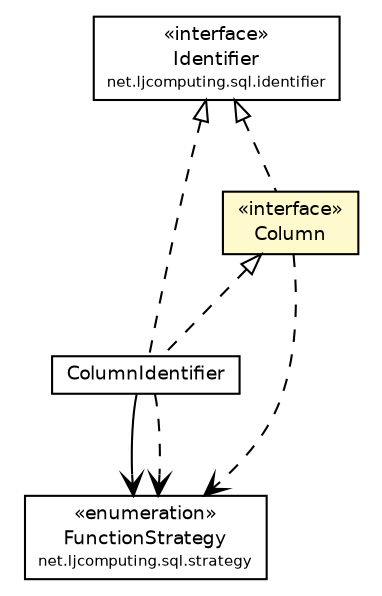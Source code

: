 #!/usr/local/bin/dot
#
# Class diagram 
# Generated by UMLGraph version R5_6 (http://www.umlgraph.org/)
#

digraph G {
	edge [fontname="Helvetica",fontsize=10,labelfontname="Helvetica",labelfontsize=10];
	node [fontname="Helvetica",fontsize=10,shape=plaintext];
	nodesep=0.25;
	ranksep=0.5;
	// net.ljcomputing.sql.identifier.Identifier
	c638 [label=<<table title="net.ljcomputing.sql.identifier.Identifier" border="0" cellborder="1" cellspacing="0" cellpadding="2" port="p" href="../Identifier.html">
		<tr><td><table border="0" cellspacing="0" cellpadding="1">
<tr><td align="center" balign="center"> &#171;interface&#187; </td></tr>
<tr><td align="center" balign="center"> Identifier </td></tr>
<tr><td align="center" balign="center"><font point-size="7.0"> net.ljcomputing.sql.identifier </font></td></tr>
		</table></td></tr>
		</table>>, URL="../Identifier.html", fontname="Helvetica", fontcolor="black", fontsize=9.0];
	// net.ljcomputing.sql.identifier.column.Column
	c639 [label=<<table title="net.ljcomputing.sql.identifier.column.Column" border="0" cellborder="1" cellspacing="0" cellpadding="2" port="p" bgcolor="lemonChiffon" href="./Column.html">
		<tr><td><table border="0" cellspacing="0" cellpadding="1">
<tr><td align="center" balign="center"> &#171;interface&#187; </td></tr>
<tr><td align="center" balign="center"> Column </td></tr>
		</table></td></tr>
		</table>>, URL="./Column.html", fontname="Helvetica", fontcolor="black", fontsize=9.0];
	// net.ljcomputing.sql.identifier.column.ColumnIdentifier
	c640 [label=<<table title="net.ljcomputing.sql.identifier.column.ColumnIdentifier" border="0" cellborder="1" cellspacing="0" cellpadding="2" port="p" href="./ColumnIdentifier.html">
		<tr><td><table border="0" cellspacing="0" cellpadding="1">
<tr><td align="center" balign="center"> ColumnIdentifier </td></tr>
		</table></td></tr>
		</table>>, URL="./ColumnIdentifier.html", fontname="Helvetica", fontcolor="black", fontsize=9.0];
	// net.ljcomputing.sql.strategy.FunctionStrategy
	c641 [label=<<table title="net.ljcomputing.sql.strategy.FunctionStrategy" border="0" cellborder="1" cellspacing="0" cellpadding="2" port="p" href="../../strategy/FunctionStrategy.html">
		<tr><td><table border="0" cellspacing="0" cellpadding="1">
<tr><td align="center" balign="center"> &#171;enumeration&#187; </td></tr>
<tr><td align="center" balign="center"> FunctionStrategy </td></tr>
<tr><td align="center" balign="center"><font point-size="7.0"> net.ljcomputing.sql.strategy </font></td></tr>
		</table></td></tr>
		</table>>, URL="../../strategy/FunctionStrategy.html", fontname="Helvetica", fontcolor="black", fontsize=9.0];
	//net.ljcomputing.sql.identifier.column.Column implements net.ljcomputing.sql.identifier.Identifier
	c638:p -> c639:p [dir=back,arrowtail=empty,style=dashed];
	//net.ljcomputing.sql.identifier.column.ColumnIdentifier implements net.ljcomputing.sql.identifier.Identifier
	c638:p -> c640:p [dir=back,arrowtail=empty,style=dashed];
	//net.ljcomputing.sql.identifier.column.ColumnIdentifier implements net.ljcomputing.sql.identifier.column.Column
	c639:p -> c640:p [dir=back,arrowtail=empty,style=dashed];
	// net.ljcomputing.sql.identifier.column.ColumnIdentifier NAVASSOC net.ljcomputing.sql.strategy.FunctionStrategy
	c640:p -> c641:p [taillabel="", label="", headlabel="", fontname="Helvetica", fontcolor="black", fontsize=10.0, color="black", arrowhead=open];
	// net.ljcomputing.sql.identifier.column.Column DEPEND net.ljcomputing.sql.strategy.FunctionStrategy
	c639:p -> c641:p [taillabel="", label="", headlabel="", fontname="Helvetica", fontcolor="black", fontsize=10.0, color="black", arrowhead=open, style=dashed];
	// net.ljcomputing.sql.identifier.column.ColumnIdentifier DEPEND net.ljcomputing.sql.strategy.FunctionStrategy
	c640:p -> c641:p [taillabel="", label="", headlabel="", fontname="Helvetica", fontcolor="black", fontsize=10.0, color="black", arrowhead=open, style=dashed];
}

